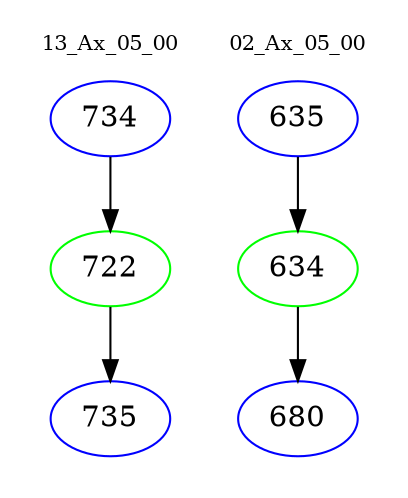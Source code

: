 digraph{
subgraph cluster_0 {
color = white
label = "13_Ax_05_00";
fontsize=10;
T0_734 [label="734", color="blue"]
T0_734 -> T0_722 [color="black"]
T0_722 [label="722", color="green"]
T0_722 -> T0_735 [color="black"]
T0_735 [label="735", color="blue"]
}
subgraph cluster_1 {
color = white
label = "02_Ax_05_00";
fontsize=10;
T1_635 [label="635", color="blue"]
T1_635 -> T1_634 [color="black"]
T1_634 [label="634", color="green"]
T1_634 -> T1_680 [color="black"]
T1_680 [label="680", color="blue"]
}
}
